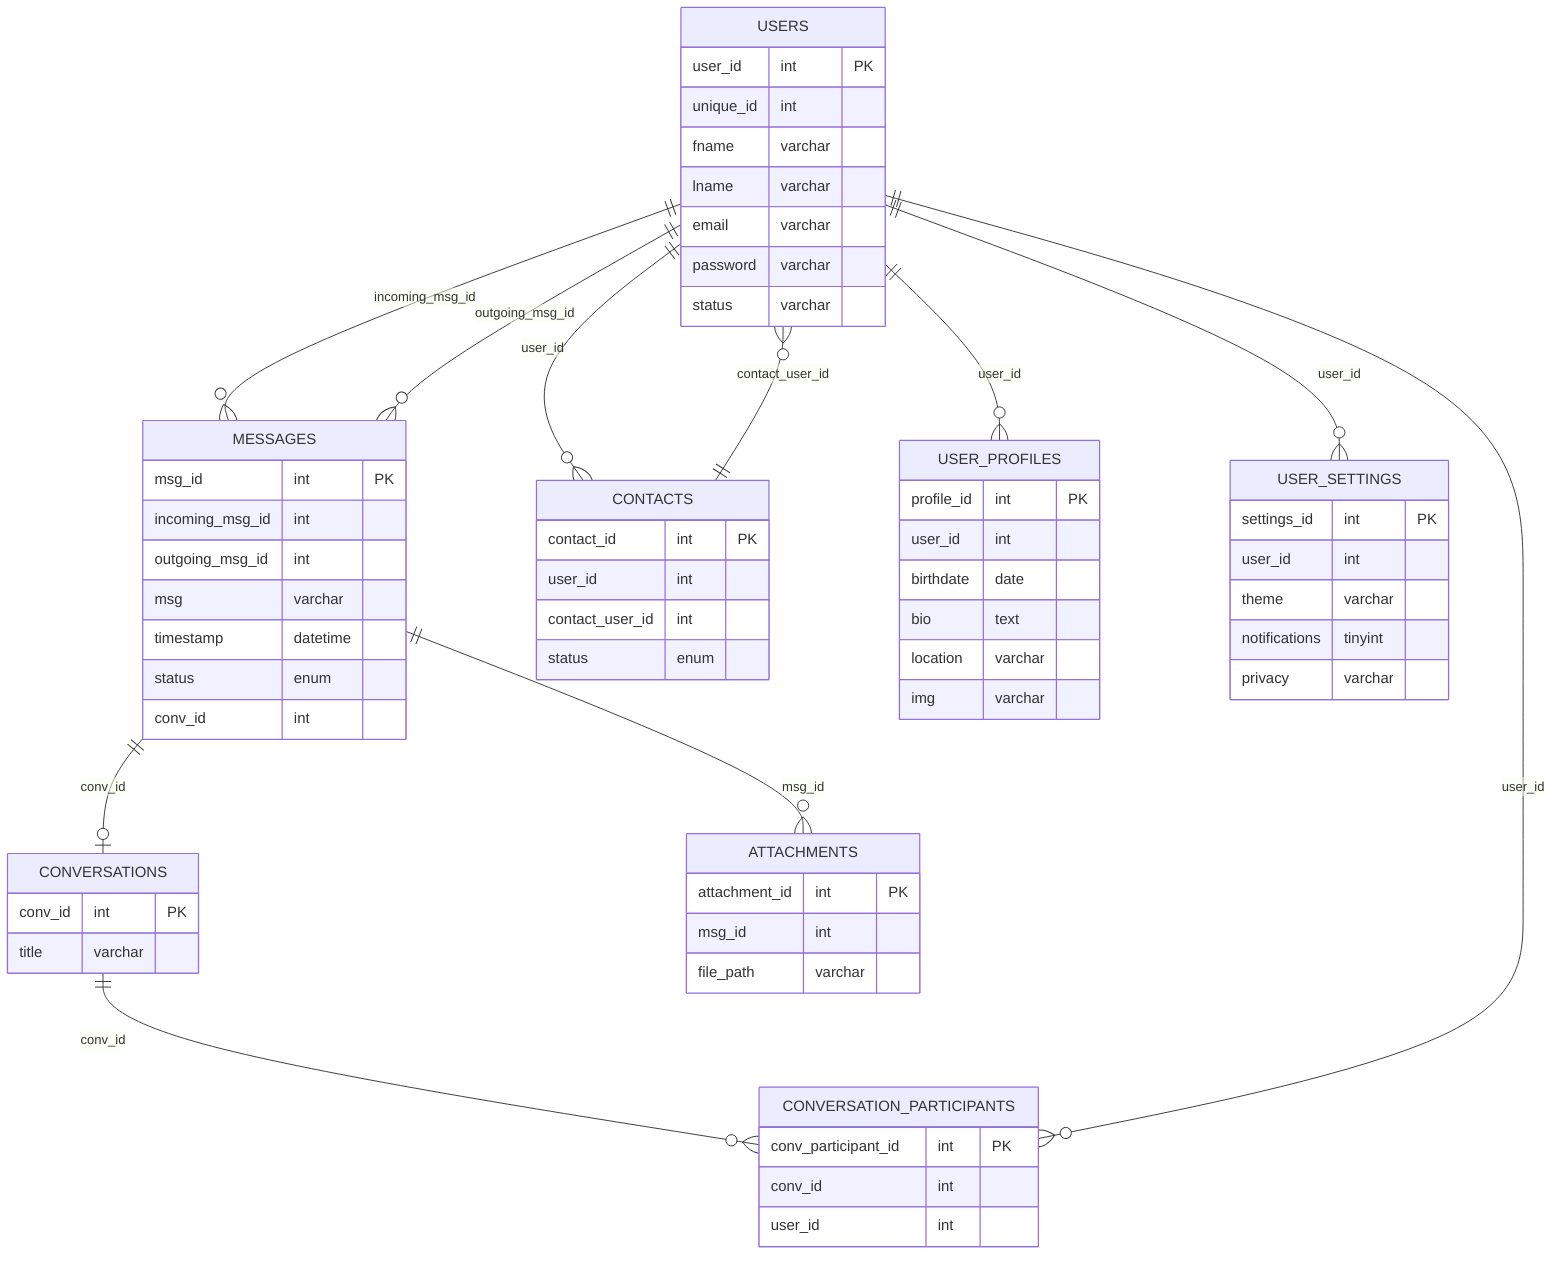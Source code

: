 erDiagram
    USERS {
        user_id int PK
        unique_id int
        fname varchar
        lname varchar
        email varchar
        password varchar
        status varchar
    }
    CONVERSATIONS {
        conv_id int PK
        title varchar
    }
    MESSAGES {
        msg_id int PK
        incoming_msg_id int
        outgoing_msg_id int
        msg varchar
        timestamp datetime
        status enum
        conv_id int
    }
    CONTACTS {
        contact_id int PK
        user_id int
        contact_user_id int
        status enum
    }
    CONVERSATION_PARTICIPANTS {
        conv_participant_id int PK
        conv_id int
        user_id int
    }
    USER_PROFILES {
        profile_id int PK
        user_id int
        birthdate date
        bio text
        location varchar
        img varchar
    }
    USER_SETTINGS {
        settings_id int PK
        user_id int
        theme varchar
        notifications tinyint
        privacy varchar
    }
    ATTACHMENTS {
        attachment_id int PK
        msg_id int
        file_path varchar
    }
    
    USERS ||--o{ USER_PROFILES : user_id
    USERS ||--o{ USER_SETTINGS : user_id
    USERS ||--o{ CONTACTS : user_id
    CONTACTS ||--o{ USERS : contact_user_id
    USERS ||--o{ MESSAGES : incoming_msg_id
    USERS ||--o{ MESSAGES : outgoing_msg_id
    MESSAGES ||--o| CONVERSATIONS : conv_id
    MESSAGES ||--o{ ATTACHMENTS : msg_id
    CONVERSATIONS ||--o{ CONVERSATION_PARTICIPANTS : conv_id
    USERS ||--o{ CONVERSATION_PARTICIPANTS : user_id